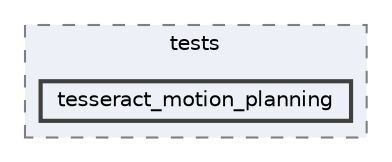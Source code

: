 digraph "tesseract_python/tests/tesseract_motion_planning"
{
 // LATEX_PDF_SIZE
  bgcolor="transparent";
  edge [fontname=Helvetica,fontsize=10,labelfontname=Helvetica,labelfontsize=10];
  node [fontname=Helvetica,fontsize=10,shape=box,height=0.2,width=0.4];
  compound=true
  subgraph clusterdir_81f787f970d050b4e03c03290d30d513 {
    graph [ bgcolor="#edf0f7", pencolor="grey50", label="tests", fontname=Helvetica,fontsize=10 style="filled,dashed", URL="dir_81f787f970d050b4e03c03290d30d513.html",tooltip=""]
  dir_14e0f3dc9f01242b09647bc23858744c [label="tesseract_motion_planning", fillcolor="#edf0f7", color="grey25", style="filled,bold", URL="dir_14e0f3dc9f01242b09647bc23858744c.html",tooltip=""];
  }
}
